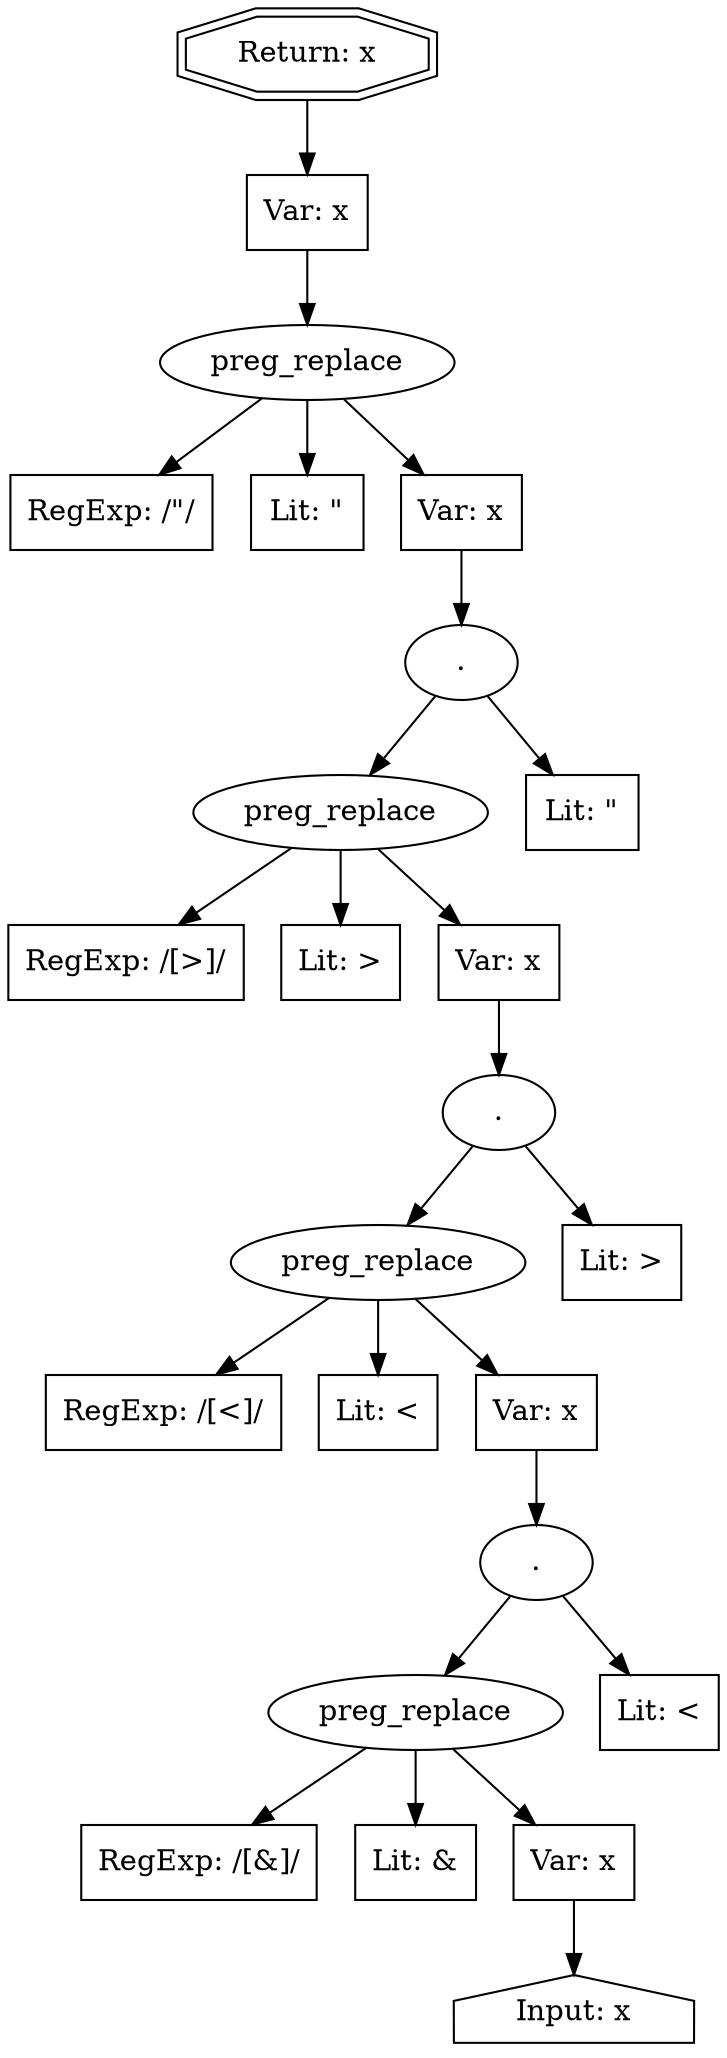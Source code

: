 // Finding: 26be554a-06b3-48ca-9f92-6982632ef3b7
// Finding.url: https://cuisine.example339.com/recette/fondant-chocolat-marron##"></iframe></style></script></object></embed></textarea><img src=x onerror=taintfoxLog('441c2890280b4b349fbf73c631f38b63')><!--/*
// Finding.parentloc: https://cuisine.example339.com/recette/fondant-chocolat-marron##"></iframe></style></script></object></embed></textarea><img src=x onerror=taintfoxLog('441c2890280b4b349fbf73c631f38b63')><!--/*
// Finding.domain: cuisine.example339.com
// Finding.base_domain: example339.com
// Finding.source: document.documentURI
// Finding.sink: innerHTML
// Sanitizer.score: 4
// Sanitizer.name: escape
// Sanitizer.location: https://example340.com/buybutton.js - host:1:16778
// Finding.begin: 9
// Finding.end: 70
// Finding.original_uuid: 22be9d09-0180-48ab-9d02-33874a57c2f3
// Finding.TwentyFiveMillionFlowsId: -1752008316
// Finding.script: https://example340.com/buybutton.js
// Finding.line: 1
// Exploit.uuid: 441c2890-280b-4b34-9fbf-73c631f38b63
// Exploit.success: false
// Exploit.status: validated
// Exploit.method: C
// Exploit.type: html
// Exploit.token: attribute
// Exploit.content: href
// Exploit.quote_type: "
// Exploit.tag: a
// Exploit.break_out: #"></iframe></style></script></object></embed></textarea><img src=x onerror=
// Exploit.break_in: ><!--/*
// Exploit.payload: #"></iframe></style></script></object></embed></textarea><img src=x onerror=taintfoxLog(1)><!--/*
// Exploit.begin_taint_url: 0
// Exploit.end_taint_url: 59
// Exploit.replace_begin_url: 59
// Exploit.replace_end_url: 59
// Exploit.replace_begin_param: 68
// Exploit.replace_end_param: 68
// Issues.LargestEncodeAttrStringChain: 0
// Issues.LargestTextFragmentEncodeChainLength: 0
// Issues.HasApproximation: false
// Issues.HasMissingImplementation: false
// Issues.HasInfiniteRegexWithFunctionReplacer: false
// Issues.MergedSplitAndJoins: false
// Issues.HasUrlInRhsOfReplace: false
// Issues.HasUrlInLhsOfReplace: false
// Issues.HasCookieValueInLhsOfreplace: false
// Issues.HasCookieValueInRhsOfreplace: false
// Issues.HasCookieValueInMatchPattern: false
// Issues.HasCookieValueInExecPattern: false
// Issues.RemovedLRConcats: true
// Issues.RemovedReplaceArtifacts: false
// Issues.HasUrlInMatchPattern: false
// Issues.HasUrlInExecPattern: false
// Issues.RemovedNOPreplaces: false
// Issues.Known_sanitizer: false
// DepGraph.hash: -1255187018
// DepGraph.sanitizer_hash: 1218322668
// Removed LR concats 
// Removed LR concats 
// Removed LR concats 
// Removed LR concats 
// Removed LR concats 
// Removed LR concats 
// Removed LR concats 
// Removed LR concats 
// Removed LR concats 
// Removed LR concats 
// Removed LR concats 
// Removed LR concats 
// Removed LR concats 
// Removed LR concats 
// Removed LR concats 
// Removed LR concats 
// Removed LR concats 
digraph cfg {
n0 [shape=house, label="Input: x"];
n1 [shape=ellipse, label="preg_replace"];
n2 [shape=box, label="RegExp: /[&]/"];
n3 [shape=box, label="Lit: &amp;"];
n4 [shape=box, label="Var: x"];
n5 [shape=ellipse, label="."];
n6 [shape=box, label="Lit: &lt;"];
n7 [shape=ellipse, label="preg_replace"];
n8 [shape=box, label="RegExp: /[<]/"];
n9 [shape=box, label="Lit: &lt;"];
n10 [shape=box, label="Var: x"];
n11 [shape=ellipse, label="."];
n12 [shape=box, label="Lit: &gt;"];
n13 [shape=ellipse, label="preg_replace"];
n14 [shape=box, label="RegExp: /[>]/"];
n15 [shape=box, label="Lit: &gt;"];
n16 [shape=box, label="Var: x"];
n17 [shape=ellipse, label="."];
n18 [shape=box, label="Lit: &quot;"];
n19 [shape=ellipse, label="preg_replace"];
n20 [shape=box, label="RegExp: /\"/"];
n21 [shape=box, label="Lit: &quot;"];
n22 [shape=box, label="Var: x"];
n23 [shape=box, label="Var: x"];
n24 [shape=doubleoctagon, label="Return: x"];
n4 -> n0;
n1 -> n2;
n1 -> n3;
n1 -> n4;
n5 -> n1;
n5 -> n6;
n10 -> n5;
n7 -> n8;
n7 -> n9;
n7 -> n10;
n11 -> n7;
n11 -> n12;
n16 -> n11;
n13 -> n14;
n13 -> n15;
n13 -> n16;
n17 -> n13;
n17 -> n18;
n22 -> n17;
n19 -> n20;
n19 -> n21;
n19 -> n22;
n23 -> n19;
n24 -> n23;
}